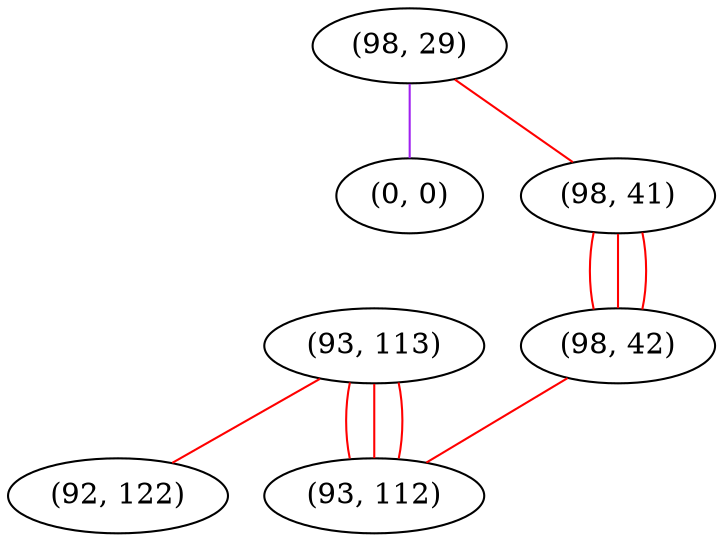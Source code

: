 graph "" {
"(93, 113)";
"(98, 29)";
"(0, 0)";
"(98, 41)";
"(98, 42)";
"(92, 122)";
"(93, 112)";
"(93, 113)" -- "(92, 122)"  [color=red, key=0, weight=1];
"(93, 113)" -- "(93, 112)"  [color=red, key=0, weight=1];
"(93, 113)" -- "(93, 112)"  [color=red, key=1, weight=1];
"(93, 113)" -- "(93, 112)"  [color=red, key=2, weight=1];
"(98, 29)" -- "(0, 0)"  [color=purple, key=0, weight=4];
"(98, 29)" -- "(98, 41)"  [color=red, key=0, weight=1];
"(98, 41)" -- "(98, 42)"  [color=red, key=0, weight=1];
"(98, 41)" -- "(98, 42)"  [color=red, key=1, weight=1];
"(98, 41)" -- "(98, 42)"  [color=red, key=2, weight=1];
"(98, 42)" -- "(93, 112)"  [color=red, key=0, weight=1];
}

